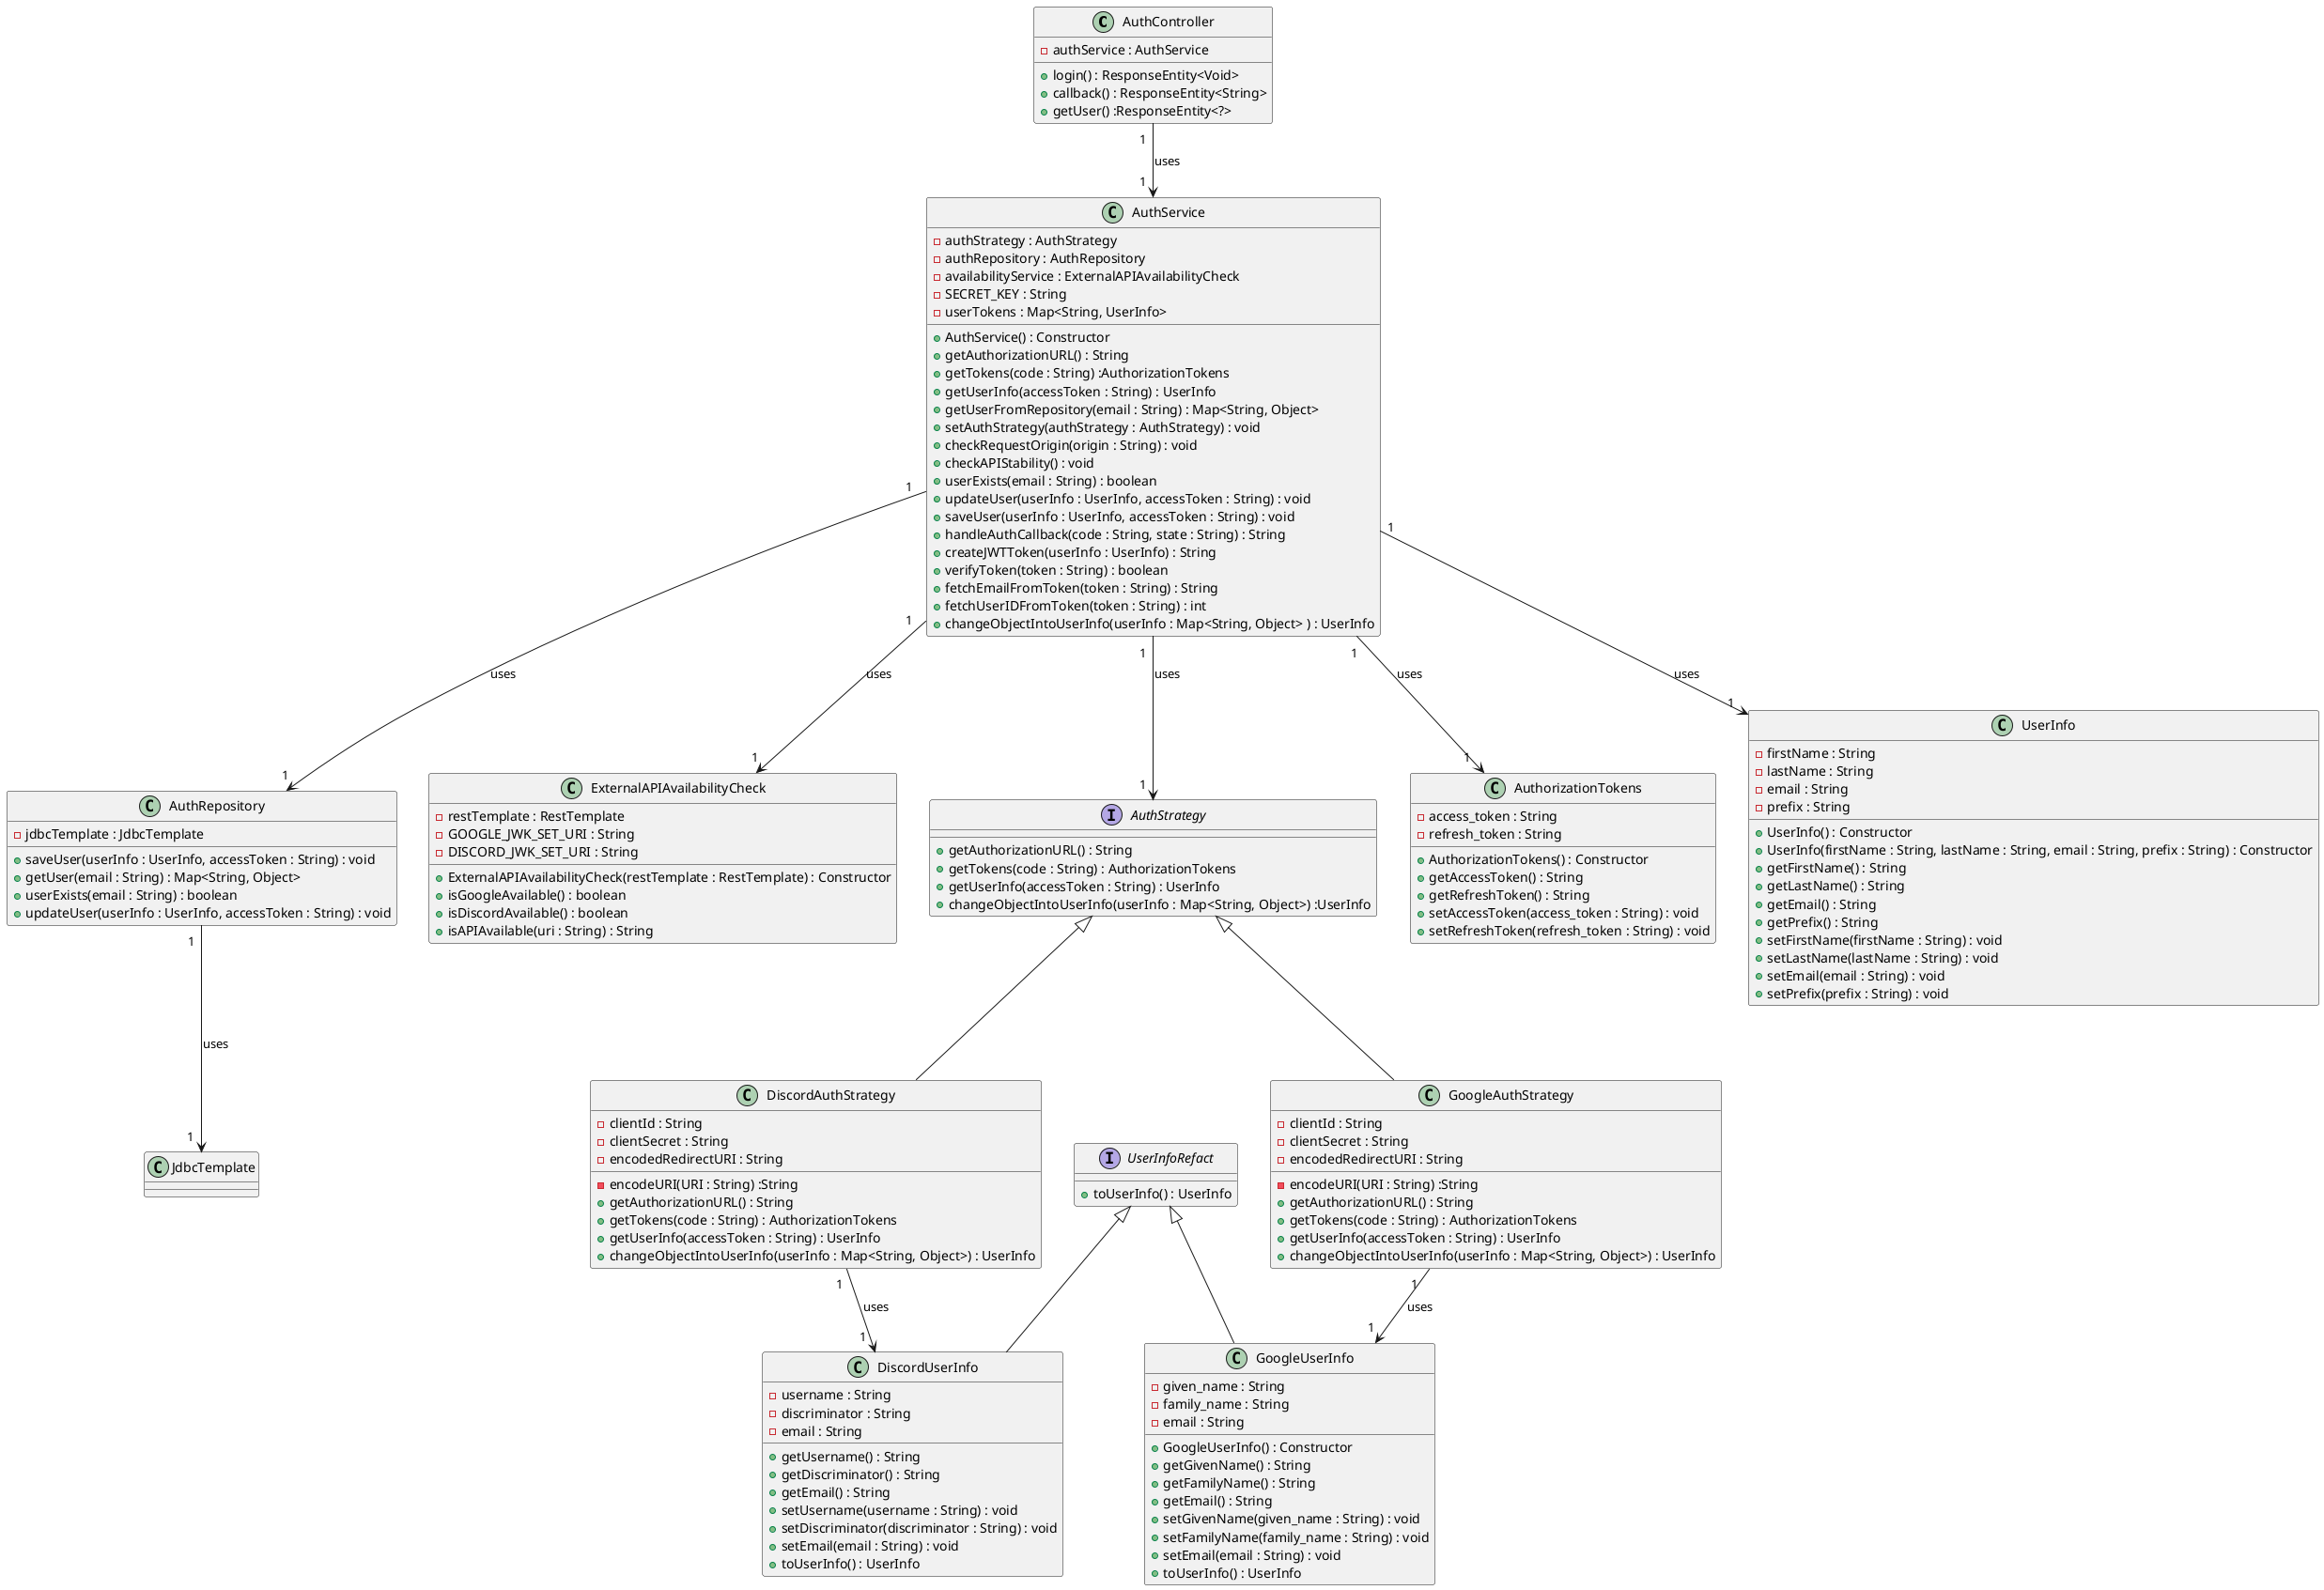 @startuml

class AuthController {
    + login() : ResponseEntity<Void>
    + callback() : ResponseEntity<String>
    + getUser() :ResponseEntity<?>
    - authService : AuthService
}

class AuthService {
    - authStrategy : AuthStrategy
    - authRepository : AuthRepository
    - availabilityService : ExternalAPIAvailabilityCheck
    - SECRET_KEY : String
    - userTokens : Map<String, UserInfo>
    + AuthService() : Constructor
    + getAuthorizationURL() : String
    + getTokens(code : String) :AuthorizationTokens
    + getUserInfo(accessToken : String) : UserInfo
    + getUserFromRepository(email : String) : Map<String, Object>
    + setAuthStrategy(authStrategy : AuthStrategy) : void
    + checkRequestOrigin(origin : String) : void
    + checkAPIStability() : void
    + userExists(email : String) : boolean
    + updateUser(userInfo : UserInfo, accessToken : String) : void
    + saveUser(userInfo : UserInfo, accessToken : String) : void
    + handleAuthCallback(code : String, state : String) : String
    + createJWTToken(userInfo : UserInfo) : String
    + verifyToken(token : String) : boolean
    + fetchEmailFromToken(token : String) : String
    + fetchUserIDFromToken(token : String) : int
    + changeObjectIntoUserInfo(userInfo : Map<String, Object> ) : UserInfo
}

class AuthRepository {
    - jdbcTemplate : JdbcTemplate
    + saveUser(userInfo : UserInfo, accessToken : String) : void
    + getUser(email : String) : Map<String, Object>
    + userExists(email : String) : boolean
    + updateUser(userInfo : UserInfo, accessToken : String) : void
}

class ExternalAPIAvailabilityCheck {
    - restTemplate : RestTemplate
    - GOOGLE_JWK_SET_URI : String
    - DISCORD_JWK_SET_URI : String
    + ExternalAPIAvailabilityCheck(restTemplate : RestTemplate) : Constructor
    + isGoogleAvailable() : boolean
    + isDiscordAvailable() : boolean
    + isAPIAvailable(uri : String) : String
}

interface AuthStrategy {
    + getAuthorizationURL() : String
    + getTokens(code : String) : AuthorizationTokens
    + getUserInfo(accessToken : String) : UserInfo
    + changeObjectIntoUserInfo(userInfo : Map<String, Object>) :UserInfo
}

class DiscordAuthStrategy {
    - clientId : String
    - clientSecret : String
    - encodedRedirectURI : String
    - encodeURI(URI : String) :String
    + getAuthorizationURL() : String
    + getTokens(code : String) : AuthorizationTokens
    + getUserInfo(accessToken : String) : UserInfo
    + changeObjectIntoUserInfo(userInfo : Map<String, Object>) : UserInfo
}

class GoogleAuthStrategy {
    - clientId : String
    - clientSecret : String
    - encodedRedirectURI : String
    - encodeURI(URI : String) :String
    + getAuthorizationURL() : String
    + getTokens(code : String) : AuthorizationTokens
    + getUserInfo(accessToken : String) : UserInfo
    + changeObjectIntoUserInfo(userInfo : Map<String, Object>) : UserInfo
}

class AuthorizationTokens {
    - access_token : String
    - refresh_token : String
    + AuthorizationTokens() : Constructor
    + getAccessToken() : String
    + getRefreshToken() : String
    + setAccessToken(access_token : String) : void
    + setRefreshToken(refresh_token : String) : void
}

class DiscordUserInfo {
    - username : String
    - discriminator : String
    - email : String
    + getUsername() : String
    + getDiscriminator() : String
    + getEmail() : String
    + setUsername(username : String) : void
    + setDiscriminator(discriminator : String) : void
    + setEmail(email : String) : void
    + toUserInfo() : UserInfo
}

class GoogleUserInfo {
    - given_name : String
    - family_name : String
    - email : String
    + GoogleUserInfo() : Constructor
    + getGivenName() : String
    + getFamilyName() : String
    + getEmail() : String
    + setGivenName(given_name : String) : void
    + setFamilyName(family_name : String) : void
    + setEmail(email : String) : void
    + toUserInfo() : UserInfo
}

interface UserInfoRefact {
   + toUserInfo() : UserInfo
}

class UserInfo {
    - firstName : String
    - lastName : String
    - email : String
    - prefix : String
    + UserInfo() : Constructor
    + UserInfo(firstName : String, lastName : String, email : String, prefix : String) : Constructor
    + getFirstName() : String
    + getLastName() : String
    + getEmail() : String
    + getPrefix() : String
    + setFirstName(firstName : String) : void
    + setLastName(lastName : String) : void
    + setEmail(email : String) : void
    + setPrefix(prefix : String) : void
}

AuthController "1  " --> "1  " AuthService : uses
AuthService "1  " --> "1  " AuthRepository : uses
AuthService "1  " --> "1  " ExternalAPIAvailabilityCheck : uses
AuthService "1  " --> "1  " AuthStrategy : uses
AuthService "1  " --> "1  " UserInfo : uses
DiscordAuthStrategy "1  " --> "1  " DiscordUserInfo : uses
GoogleAuthStrategy "1  " --> "1  " GoogleUserInfo : uses
AuthService "1  " --> "1  " AuthorizationTokens : uses
AuthRepository "1  " --> "1  " JdbcTemplate : uses
AuthStrategy <|-- DiscordAuthStrategy
AuthStrategy <|-- GoogleAuthStrategy

UserInfoRefact <|-- DiscordUserInfo
UserInfoRefact <|-- GoogleUserInfo





@enduml